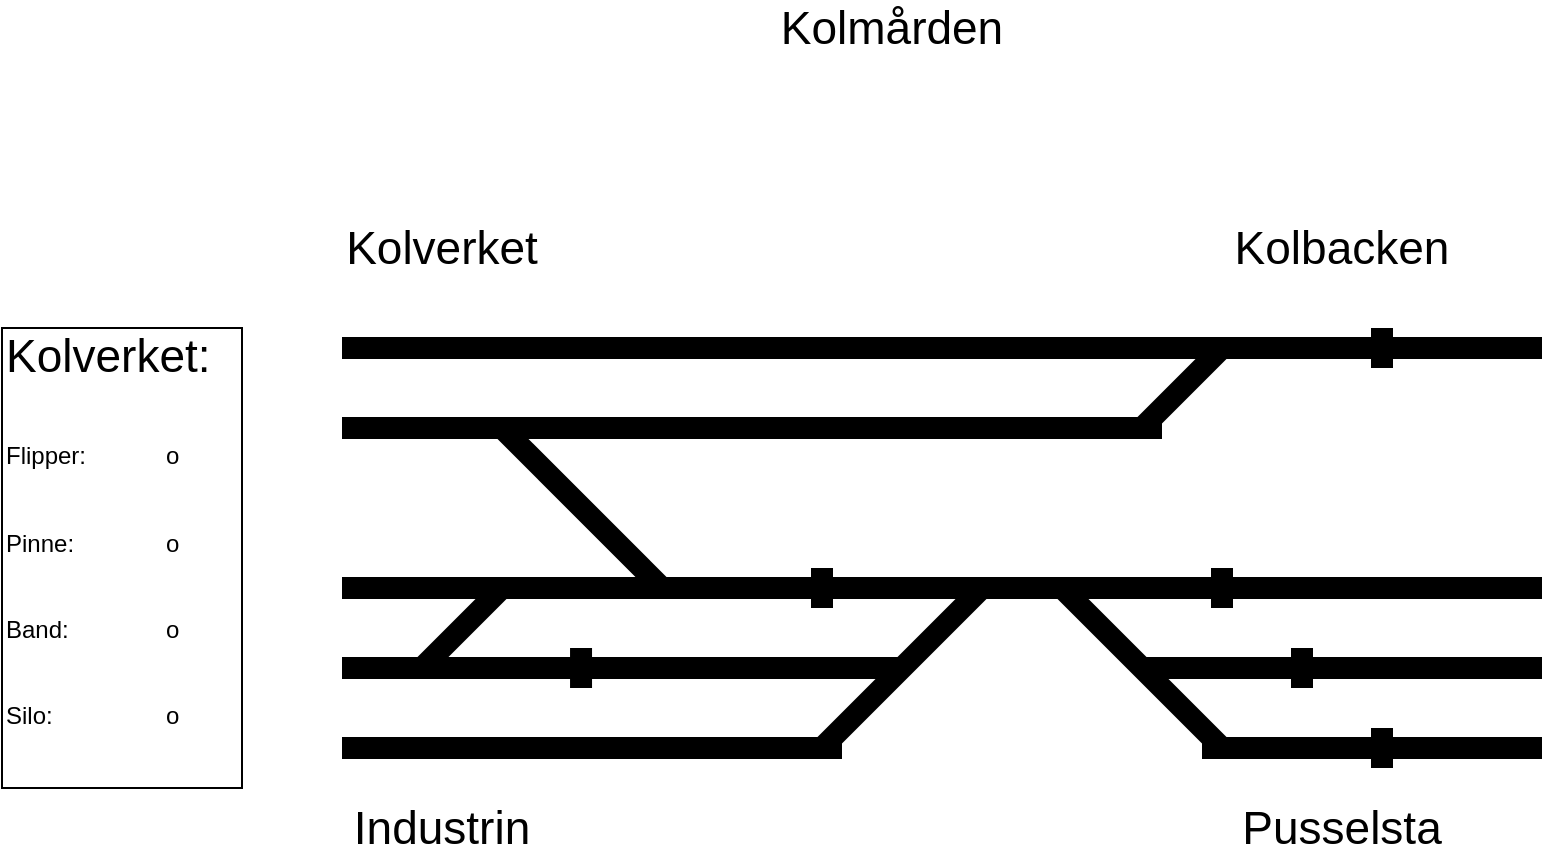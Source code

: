 <mxfile version="26.0.11">
  <diagram id="C5RBs43oDa-KdzZeNtuy" name="Page-1">
    <mxGraphModel dx="988" dy="35" grid="1" gridSize="10" guides="1" tooltips="1" connect="1" arrows="1" fold="1" page="1" pageScale="1" pageWidth="827" pageHeight="492" math="0" shadow="0">
      <root>
        <mxCell id="WIyWlLk6GJQsqaUBKTNV-0" />
        <mxCell id="WIyWlLk6GJQsqaUBKTNV-1" parent="WIyWlLk6GJQsqaUBKTNV-0" />
        <mxCell id="1Y2n2yJxpose9LldRHJB-0" value="" style="endArrow=none;html=1;rounded=0;strokeWidth=11;" edge="1" parent="WIyWlLk6GJQsqaUBKTNV-1">
          <mxGeometry width="50" height="50" relative="1" as="geometry">
            <mxPoint x="200" y="800" as="sourcePoint" />
            <mxPoint x="800" y="800" as="targetPoint" />
          </mxGeometry>
        </mxCell>
        <mxCell id="1Y2n2yJxpose9LldRHJB-1" value="" style="endArrow=none;html=1;rounded=0;strokeWidth=11;" edge="1" parent="WIyWlLk6GJQsqaUBKTNV-1">
          <mxGeometry width="50" height="50" relative="1" as="geometry">
            <mxPoint x="560" y="800" as="sourcePoint" />
            <mxPoint x="640" y="880" as="targetPoint" />
          </mxGeometry>
        </mxCell>
        <mxCell id="1Y2n2yJxpose9LldRHJB-2" value="" style="endArrow=none;html=1;rounded=0;strokeWidth=11;" edge="1" parent="WIyWlLk6GJQsqaUBKTNV-1">
          <mxGeometry width="50" height="50" relative="1" as="geometry">
            <mxPoint x="600" y="840" as="sourcePoint" />
            <mxPoint x="800" y="840" as="targetPoint" />
          </mxGeometry>
        </mxCell>
        <mxCell id="1Y2n2yJxpose9LldRHJB-3" value="" style="endArrow=none;html=1;rounded=0;strokeWidth=11;" edge="1" parent="WIyWlLk6GJQsqaUBKTNV-1">
          <mxGeometry width="50" height="50" relative="1" as="geometry">
            <mxPoint x="630" y="880" as="sourcePoint" />
            <mxPoint x="800" y="880" as="targetPoint" />
            <Array as="points" />
          </mxGeometry>
        </mxCell>
        <mxCell id="1Y2n2yJxpose9LldRHJB-4" value="" style="endArrow=none;html=1;rounded=0;strokeWidth=11;" edge="1" parent="WIyWlLk6GJQsqaUBKTNV-1">
          <mxGeometry width="50" height="50" relative="1" as="geometry">
            <mxPoint x="200" y="720" as="sourcePoint" />
            <mxPoint x="610" y="720" as="targetPoint" />
          </mxGeometry>
        </mxCell>
        <mxCell id="1Y2n2yJxpose9LldRHJB-5" value="" style="endArrow=none;html=1;rounded=0;strokeWidth=11;" edge="1" parent="WIyWlLk6GJQsqaUBKTNV-1">
          <mxGeometry width="50" height="50" relative="1" as="geometry">
            <mxPoint x="200" y="680" as="sourcePoint" />
            <mxPoint x="800" y="680" as="targetPoint" />
          </mxGeometry>
        </mxCell>
        <mxCell id="1Y2n2yJxpose9LldRHJB-6" value="" style="endArrow=none;html=1;rounded=0;strokeWidth=11;" edge="1" parent="WIyWlLk6GJQsqaUBKTNV-1">
          <mxGeometry width="50" height="50" relative="1" as="geometry">
            <mxPoint x="600" y="720" as="sourcePoint" />
            <mxPoint x="640" y="680" as="targetPoint" />
            <Array as="points" />
          </mxGeometry>
        </mxCell>
        <mxCell id="1Y2n2yJxpose9LldRHJB-7" value="" style="endArrow=none;html=1;rounded=0;strokeWidth=11;" edge="1" parent="WIyWlLk6GJQsqaUBKTNV-1">
          <mxGeometry width="50" height="50" relative="1" as="geometry">
            <mxPoint x="280" y="720" as="sourcePoint" />
            <mxPoint x="360" y="800" as="targetPoint" />
            <Array as="points" />
          </mxGeometry>
        </mxCell>
        <mxCell id="1Y2n2yJxpose9LldRHJB-8" value="" style="endArrow=none;html=1;rounded=0;strokeWidth=11;" edge="1" parent="WIyWlLk6GJQsqaUBKTNV-1">
          <mxGeometry width="50" height="50" relative="1" as="geometry">
            <mxPoint x="280" y="800" as="sourcePoint" />
            <mxPoint x="240" y="840" as="targetPoint" />
            <Array as="points" />
          </mxGeometry>
        </mxCell>
        <mxCell id="1Y2n2yJxpose9LldRHJB-9" value="" style="endArrow=none;html=1;rounded=0;strokeWidth=11;" edge="1" parent="WIyWlLk6GJQsqaUBKTNV-1">
          <mxGeometry width="50" height="50" relative="1" as="geometry">
            <mxPoint x="520" y="800" as="sourcePoint" />
            <mxPoint x="440" y="880" as="targetPoint" />
            <Array as="points" />
          </mxGeometry>
        </mxCell>
        <mxCell id="1Y2n2yJxpose9LldRHJB-10" value="" style="endArrow=none;html=1;rounded=0;strokeWidth=11;" edge="1" parent="WIyWlLk6GJQsqaUBKTNV-1">
          <mxGeometry width="50" height="50" relative="1" as="geometry">
            <mxPoint x="200" y="840" as="sourcePoint" />
            <mxPoint x="480" y="840" as="targetPoint" />
          </mxGeometry>
        </mxCell>
        <mxCell id="1Y2n2yJxpose9LldRHJB-12" value="Pusselsta" style="text;html=1;align=center;verticalAlign=middle;whiteSpace=wrap;rounded=0;fontSize=23;" vertex="1" parent="WIyWlLk6GJQsqaUBKTNV-1">
          <mxGeometry x="630" y="910" width="140" height="20" as="geometry" />
        </mxCell>
        <mxCell id="1Y2n2yJxpose9LldRHJB-13" value="Kolbacken" style="text;html=1;align=center;verticalAlign=middle;whiteSpace=wrap;rounded=0;fontSize=23;" vertex="1" parent="WIyWlLk6GJQsqaUBKTNV-1">
          <mxGeometry x="630" y="620" width="140" height="20" as="geometry" />
        </mxCell>
        <mxCell id="1Y2n2yJxpose9LldRHJB-14" value="Industrin" style="text;html=1;align=center;verticalAlign=middle;whiteSpace=wrap;rounded=0;fontSize=23;" vertex="1" parent="WIyWlLk6GJQsqaUBKTNV-1">
          <mxGeometry x="180" y="910" width="140" height="20" as="geometry" />
        </mxCell>
        <mxCell id="1Y2n2yJxpose9LldRHJB-15" value="" style="endArrow=none;html=1;rounded=0;strokeWidth=11;" edge="1" parent="WIyWlLk6GJQsqaUBKTNV-1">
          <mxGeometry width="50" height="50" relative="1" as="geometry">
            <mxPoint x="450" y="880" as="sourcePoint" />
            <mxPoint x="200" y="880" as="targetPoint" />
            <Array as="points" />
          </mxGeometry>
        </mxCell>
        <mxCell id="1Y2n2yJxpose9LldRHJB-17" value="&lt;font style=&quot;font-size: 23px;&quot;&gt;K&lt;/font&gt;&lt;span style=&quot;font-size: 23px; background-color: transparent; color: light-dark(rgb(0, 0, 0), rgb(255, 255, 255));&quot;&gt;olverket:&lt;/span&gt;&lt;div&gt;&lt;div&gt;&lt;br&gt;&lt;/div&gt;&lt;div&gt;&lt;br&gt;&lt;/div&gt;&lt;div&gt;Flipper:&lt;span style=&quot;white-space: pre;&quot;&gt;&#x9;&lt;span style=&quot;white-space: pre;&quot;&gt;&#x9;&lt;/span&gt;&lt;/span&gt;o&lt;/div&gt;&lt;div&gt;&lt;br&gt;&lt;/div&gt;&lt;div&gt;&lt;br&gt;&lt;/div&gt;&lt;div&gt;Pinne:&lt;span style=&quot;white-space: pre;&quot;&gt;&#x9;&lt;span style=&quot;white-space: pre;&quot;&gt;&#x9;&lt;/span&gt;&lt;/span&gt;o&lt;/div&gt;&lt;div&gt;&lt;br&gt;&lt;/div&gt;&lt;div&gt;&lt;br&gt;&lt;/div&gt;&lt;div&gt;&lt;span style=&quot;background-color: transparent; color: light-dark(rgb(0, 0, 0), rgb(255, 255, 255));&quot;&gt;Band:&lt;span style=&quot;white-space: pre;&quot;&gt;&#x9;&lt;span style=&quot;white-space: pre;&quot;&gt;&#x9;&lt;/span&gt;&lt;/span&gt;o&lt;/span&gt;&lt;/div&gt;&lt;div&gt;&lt;span style=&quot;background-color: transparent; color: light-dark(rgb(0, 0, 0), rgb(255, 255, 255));&quot;&gt;&lt;br&gt;&lt;/span&gt;&lt;/div&gt;&lt;div&gt;&lt;br&gt;&lt;/div&gt;&lt;div&gt;Silo:&lt;span style=&quot;white-space: pre;&quot;&gt;&#x9;&lt;/span&gt;&lt;span style=&quot;white-space: pre;&quot;&gt;&#x9;&lt;span style=&quot;white-space: pre;&quot;&gt;&#x9;&lt;/span&gt;&lt;/span&gt;o&lt;/div&gt;&lt;div&gt;&lt;br&gt;&lt;/div&gt;&lt;div&gt;&lt;br&gt;&lt;/div&gt;&lt;/div&gt;" style="rounded=0;whiteSpace=wrap;html=1;fillColor=none;align=left;" vertex="1" parent="WIyWlLk6GJQsqaUBKTNV-1">
          <mxGeometry x="30" y="670" width="120" height="230" as="geometry" />
        </mxCell>
        <mxCell id="1Y2n2yJxpose9LldRHJB-19" value="Kolmården" style="text;html=1;align=center;verticalAlign=middle;whiteSpace=wrap;rounded=0;fontSize=23;" vertex="1" parent="WIyWlLk6GJQsqaUBKTNV-1">
          <mxGeometry x="290" y="510" width="370" height="20" as="geometry" />
        </mxCell>
        <mxCell id="1Y2n2yJxpose9LldRHJB-27" value="Kolverket" style="text;html=1;align=center;verticalAlign=middle;whiteSpace=wrap;rounded=0;fontSize=23;" vertex="1" parent="WIyWlLk6GJQsqaUBKTNV-1">
          <mxGeometry x="180" y="620" width="140" height="20" as="geometry" />
        </mxCell>
        <mxCell id="1Y2n2yJxpose9LldRHJB-28" value="" style="endArrow=none;html=1;rounded=0;strokeWidth=11;" edge="1" parent="WIyWlLk6GJQsqaUBKTNV-1">
          <mxGeometry width="50" height="50" relative="1" as="geometry">
            <mxPoint x="440" y="790" as="sourcePoint" />
            <mxPoint x="440" y="810" as="targetPoint" />
            <Array as="points" />
          </mxGeometry>
        </mxCell>
        <mxCell id="1Y2n2yJxpose9LldRHJB-29" value="" style="endArrow=none;html=1;rounded=0;strokeWidth=11;" edge="1" parent="WIyWlLk6GJQsqaUBKTNV-1">
          <mxGeometry width="50" height="50" relative="1" as="geometry">
            <mxPoint x="640" y="790" as="sourcePoint" />
            <mxPoint x="640" y="810" as="targetPoint" />
            <Array as="points" />
          </mxGeometry>
        </mxCell>
        <mxCell id="1Y2n2yJxpose9LldRHJB-30" value="" style="endArrow=none;html=1;rounded=0;strokeWidth=11;" edge="1" parent="WIyWlLk6GJQsqaUBKTNV-1">
          <mxGeometry width="50" height="50" relative="1" as="geometry">
            <mxPoint x="680" y="830" as="sourcePoint" />
            <mxPoint x="680" y="850" as="targetPoint" />
            <Array as="points" />
          </mxGeometry>
        </mxCell>
        <mxCell id="1Y2n2yJxpose9LldRHJB-31" value="" style="endArrow=none;html=1;rounded=0;strokeWidth=11;" edge="1" parent="WIyWlLk6GJQsqaUBKTNV-1">
          <mxGeometry width="50" height="50" relative="1" as="geometry">
            <mxPoint x="720" y="870" as="sourcePoint" />
            <mxPoint x="720" y="890" as="targetPoint" />
            <Array as="points" />
          </mxGeometry>
        </mxCell>
        <mxCell id="1Y2n2yJxpose9LldRHJB-32" value="" style="endArrow=none;html=1;rounded=0;strokeWidth=11;" edge="1" parent="WIyWlLk6GJQsqaUBKTNV-1">
          <mxGeometry width="50" height="50" relative="1" as="geometry">
            <mxPoint x="319.52" y="830" as="sourcePoint" />
            <mxPoint x="319.52" y="850" as="targetPoint" />
            <Array as="points" />
          </mxGeometry>
        </mxCell>
        <mxCell id="1Y2n2yJxpose9LldRHJB-34" value="" style="endArrow=none;html=1;rounded=0;strokeWidth=11;" edge="1" parent="WIyWlLk6GJQsqaUBKTNV-1">
          <mxGeometry width="50" height="50" relative="1" as="geometry">
            <mxPoint x="720" y="670" as="sourcePoint" />
            <mxPoint x="720" y="690" as="targetPoint" />
            <Array as="points" />
          </mxGeometry>
        </mxCell>
      </root>
    </mxGraphModel>
  </diagram>
</mxfile>
